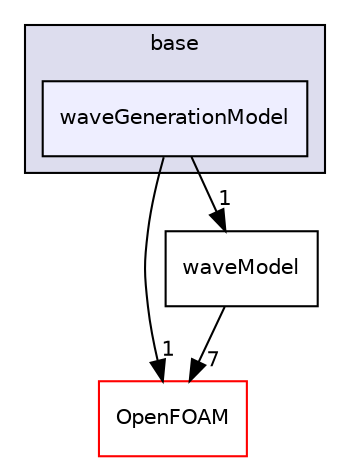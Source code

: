 digraph "src/waveModels/waveGenerationModels/base/waveGenerationModel" {
  bgcolor=transparent;
  compound=true
  node [ fontsize="10", fontname="Helvetica"];
  edge [ labelfontsize="10", labelfontname="Helvetica"];
  subgraph clusterdir_8b3e8305750f57279d38dda6619c99cf {
    graph [ bgcolor="#ddddee", pencolor="black", label="base" fontname="Helvetica", fontsize="10", URL="dir_8b3e8305750f57279d38dda6619c99cf.html"]
  dir_b87f8cbb0ecdc4005e3884e6236d7364 [shape=box, label="waveGenerationModel", style="filled", fillcolor="#eeeeff", pencolor="black", URL="dir_b87f8cbb0ecdc4005e3884e6236d7364.html"];
  }
  dir_c5473ff19b20e6ec4dfe5c310b3778a8 [shape=box label="OpenFOAM" color="red" URL="dir_c5473ff19b20e6ec4dfe5c310b3778a8.html"];
  dir_cee882d11d98834f07952dd5b2a801bf [shape=box label="waveModel" URL="dir_cee882d11d98834f07952dd5b2a801bf.html"];
  dir_cee882d11d98834f07952dd5b2a801bf->dir_c5473ff19b20e6ec4dfe5c310b3778a8 [headlabel="7", labeldistance=1.5 headhref="dir_004141_002151.html"];
  dir_b87f8cbb0ecdc4005e3884e6236d7364->dir_c5473ff19b20e6ec4dfe5c310b3778a8 [headlabel="1", labeldistance=1.5 headhref="dir_004130_002151.html"];
  dir_b87f8cbb0ecdc4005e3884e6236d7364->dir_cee882d11d98834f07952dd5b2a801bf [headlabel="1", labeldistance=1.5 headhref="dir_004130_004141.html"];
}

